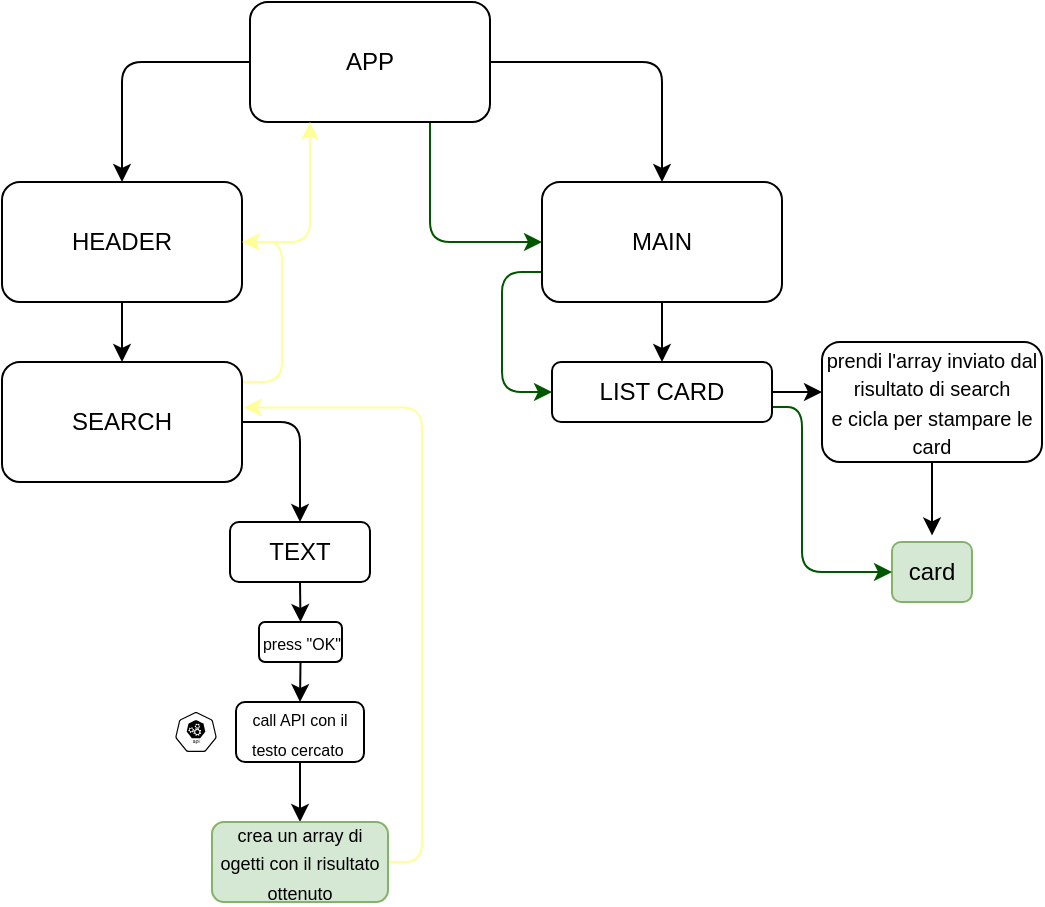 <mxfile>
    <diagram id="ATcD8fEoeCDQF7GTzRI-" name="Page-1">
        <mxGraphModel dx="809" dy="552" grid="1" gridSize="10" guides="1" tooltips="1" connect="1" arrows="1" fold="1" page="1" pageScale="1" pageWidth="827" pageHeight="1169" math="0" shadow="0">
            <root>
                <mxCell id="0"/>
                <mxCell id="1" parent="0"/>
                <mxCell id="6Gnv4JtEsD5WOK-UEyXu-5" style="edgeStyle=orthogonalEdgeStyle;orthogonalLoop=1;jettySize=auto;html=1;entryX=0.5;entryY=0;entryDx=0;entryDy=0;" parent="1" source="6Gnv4JtEsD5WOK-UEyXu-1" target="6Gnv4JtEsD5WOK-UEyXu-2" edge="1">
                    <mxGeometry relative="1" as="geometry">
                        <mxPoint x="290" y="117" as="targetPoint"/>
                    </mxGeometry>
                </mxCell>
                <mxCell id="6Gnv4JtEsD5WOK-UEyXu-6" style="edgeStyle=orthogonalEdgeStyle;orthogonalLoop=1;jettySize=auto;html=1;entryX=0.5;entryY=0;entryDx=0;entryDy=0;" parent="1" source="6Gnv4JtEsD5WOK-UEyXu-1" target="6Gnv4JtEsD5WOK-UEyXu-3" edge="1">
                    <mxGeometry relative="1" as="geometry"/>
                </mxCell>
                <mxCell id="6Gnv4JtEsD5WOK-UEyXu-32" style="edgeStyle=orthogonalEdgeStyle;orthogonalLoop=1;jettySize=auto;html=1;exitX=0.75;exitY=1;exitDx=0;exitDy=0;entryX=0;entryY=0.5;entryDx=0;entryDy=0;fillColor=#008a00;strokeColor=#005700;" parent="1" source="6Gnv4JtEsD5WOK-UEyXu-1" target="6Gnv4JtEsD5WOK-UEyXu-3" edge="1">
                    <mxGeometry relative="1" as="geometry"/>
                </mxCell>
                <mxCell id="6Gnv4JtEsD5WOK-UEyXu-1" value="APP" style="whiteSpace=wrap;html=1;rounded=1;" parent="1" vertex="1">
                    <mxGeometry x="354" y="30" width="120" height="60" as="geometry"/>
                </mxCell>
                <mxCell id="6Gnv4JtEsD5WOK-UEyXu-16" style="edgeStyle=orthogonalEdgeStyle;orthogonalLoop=1;jettySize=auto;html=1;entryX=0.5;entryY=0;entryDx=0;entryDy=0;" parent="1" source="6Gnv4JtEsD5WOK-UEyXu-2" edge="1">
                    <mxGeometry relative="1" as="geometry">
                        <mxPoint x="290" y="210" as="targetPoint"/>
                    </mxGeometry>
                </mxCell>
                <mxCell id="6Gnv4JtEsD5WOK-UEyXu-31" style="edgeStyle=orthogonalEdgeStyle;orthogonalLoop=1;jettySize=auto;html=1;entryX=0.25;entryY=1;entryDx=0;entryDy=0;fillColor=#a20025;strokeColor=#FFFF99;" parent="1" source="6Gnv4JtEsD5WOK-UEyXu-2" target="6Gnv4JtEsD5WOK-UEyXu-1" edge="1">
                    <mxGeometry relative="1" as="geometry"/>
                </mxCell>
                <mxCell id="6Gnv4JtEsD5WOK-UEyXu-2" value="HEADER" style="whiteSpace=wrap;html=1;rounded=1;" parent="1" vertex="1">
                    <mxGeometry x="230" y="120" width="120" height="60" as="geometry"/>
                </mxCell>
                <mxCell id="6Gnv4JtEsD5WOK-UEyXu-42" value="" style="edgeStyle=orthogonalEdgeStyle;orthogonalLoop=1;jettySize=auto;html=1;" parent="1" source="6Gnv4JtEsD5WOK-UEyXu-3" target="6Gnv4JtEsD5WOK-UEyXu-40" edge="1">
                    <mxGeometry relative="1" as="geometry"/>
                </mxCell>
                <mxCell id="6Gnv4JtEsD5WOK-UEyXu-45" style="edgeStyle=orthogonalEdgeStyle;orthogonalLoop=1;jettySize=auto;html=1;exitX=0;exitY=0.75;exitDx=0;exitDy=0;entryX=0;entryY=0.5;entryDx=0;entryDy=0;fillColor=#008a00;strokeColor=#005700;" parent="1" source="6Gnv4JtEsD5WOK-UEyXu-3" target="6Gnv4JtEsD5WOK-UEyXu-40" edge="1">
                    <mxGeometry relative="1" as="geometry"/>
                </mxCell>
                <mxCell id="6Gnv4JtEsD5WOK-UEyXu-3" value="MAIN" style="whiteSpace=wrap;html=1;rounded=1;" parent="1" vertex="1">
                    <mxGeometry x="500" y="120" width="120" height="60" as="geometry"/>
                </mxCell>
                <mxCell id="6Gnv4JtEsD5WOK-UEyXu-13" style="edgeStyle=orthogonalEdgeStyle;orthogonalLoop=1;jettySize=auto;html=1;exitX=1;exitY=0.5;exitDx=0;exitDy=0;entryX=0.5;entryY=0;entryDx=0;entryDy=0;" parent="1" source="6Gnv4JtEsD5WOK-UEyXu-7" target="6Gnv4JtEsD5WOK-UEyXu-11" edge="1">
                    <mxGeometry relative="1" as="geometry"/>
                </mxCell>
                <mxCell id="6Gnv4JtEsD5WOK-UEyXu-30" style="edgeStyle=orthogonalEdgeStyle;orthogonalLoop=1;jettySize=auto;html=1;entryX=1;entryY=0.5;entryDx=0;entryDy=0;fillColor=#a20025;strokeColor=#FFFF99;" parent="1" source="6Gnv4JtEsD5WOK-UEyXu-7" target="6Gnv4JtEsD5WOK-UEyXu-2" edge="1">
                    <mxGeometry relative="1" as="geometry">
                        <Array as="points">
                            <mxPoint x="370" y="220"/>
                            <mxPoint x="370" y="150"/>
                        </Array>
                    </mxGeometry>
                </mxCell>
                <mxCell id="6Gnv4JtEsD5WOK-UEyXu-7" value="SEARCH" style="whiteSpace=wrap;html=1;rounded=1;" parent="1" vertex="1">
                    <mxGeometry x="230" y="210" width="120" height="60" as="geometry"/>
                </mxCell>
                <mxCell id="6Gnv4JtEsD5WOK-UEyXu-25" style="edgeStyle=orthogonalEdgeStyle;orthogonalLoop=1;jettySize=auto;html=1;exitX=0.5;exitY=1;exitDx=0;exitDy=0;entryX=0.5;entryY=0;entryDx=0;entryDy=0;" parent="1" source="6Gnv4JtEsD5WOK-UEyXu-11" target="6Gnv4JtEsD5WOK-UEyXu-17" edge="1">
                    <mxGeometry relative="1" as="geometry"/>
                </mxCell>
                <mxCell id="6Gnv4JtEsD5WOK-UEyXu-11" value="TEXT" style="whiteSpace=wrap;html=1;rounded=1;" parent="1" vertex="1">
                    <mxGeometry x="344" y="290" width="70" height="30" as="geometry"/>
                </mxCell>
                <mxCell id="6Gnv4JtEsD5WOK-UEyXu-26" style="edgeStyle=orthogonalEdgeStyle;orthogonalLoop=1;jettySize=auto;html=1;exitX=0.5;exitY=1;exitDx=0;exitDy=0;entryX=0.5;entryY=0;entryDx=0;entryDy=0;" parent="1" source="6Gnv4JtEsD5WOK-UEyXu-17" target="6Gnv4JtEsD5WOK-UEyXu-22" edge="1">
                    <mxGeometry relative="1" as="geometry"/>
                </mxCell>
                <mxCell id="6Gnv4JtEsD5WOK-UEyXu-17" value="&lt;font style=&quot;font-size: 8px&quot;&gt;press &quot;OK&quot;&lt;/font&gt;" style="whiteSpace=wrap;html=1;rounded=1;" parent="1" vertex="1">
                    <mxGeometry x="358.5" y="340" width="41.5" height="20" as="geometry"/>
                </mxCell>
                <mxCell id="6Gnv4JtEsD5WOK-UEyXu-21" value="" style="html=1;dashed=0;whitespace=wrap;points=[[0.005,0.63,0],[0.1,0.2,0],[0.9,0.2,0],[0.5,0,0],[0.995,0.63,0],[0.72,0.99,0],[0.5,1,0],[0.28,0.99,0]];shape=mxgraph.kubernetes.icon;prIcon=api;rounded=1;" parent="1" vertex="1">
                    <mxGeometry x="310" y="385" width="34" height="20" as="geometry"/>
                </mxCell>
                <mxCell id="6Gnv4JtEsD5WOK-UEyXu-28" value="" style="edgeStyle=orthogonalEdgeStyle;orthogonalLoop=1;jettySize=auto;html=1;" parent="1" source="6Gnv4JtEsD5WOK-UEyXu-22" target="6Gnv4JtEsD5WOK-UEyXu-27" edge="1">
                    <mxGeometry relative="1" as="geometry"/>
                </mxCell>
                <mxCell id="6Gnv4JtEsD5WOK-UEyXu-22" value="&lt;font style=&quot;font-size: 8px&quot;&gt;call API con il testo cercato&amp;nbsp;&lt;/font&gt;" style="whiteSpace=wrap;html=1;rounded=1;" parent="1" vertex="1">
                    <mxGeometry x="347" y="380" width="64" height="30" as="geometry"/>
                </mxCell>
                <mxCell id="6Gnv4JtEsD5WOK-UEyXu-29" style="edgeStyle=orthogonalEdgeStyle;orthogonalLoop=1;jettySize=auto;html=1;entryX=1.008;entryY=0.379;entryDx=0;entryDy=0;entryPerimeter=0;fillColor=#a20025;strokeColor=#FFFF99;" parent="1" source="6Gnv4JtEsD5WOK-UEyXu-27" target="6Gnv4JtEsD5WOK-UEyXu-7" edge="1">
                    <mxGeometry relative="1" as="geometry">
                        <Array as="points">
                            <mxPoint x="440" y="460"/>
                            <mxPoint x="440" y="233"/>
                        </Array>
                    </mxGeometry>
                </mxCell>
                <mxCell id="6Gnv4JtEsD5WOK-UEyXu-27" value="&lt;font style=&quot;font-size: 9px&quot;&gt;crea un array di ogetti con il risultato ottenuto&lt;/font&gt;" style="whiteSpace=wrap;html=1;rounded=1;strokeColor=#82b366;fillColor=#d5e8d4;fontColor=#000000;" parent="1" vertex="1">
                    <mxGeometry x="335" y="440" width="88" height="40" as="geometry"/>
                </mxCell>
                <mxCell id="6Gnv4JtEsD5WOK-UEyXu-33" value="card" style="whiteSpace=wrap;html=1;rounded=1;fillColor=#d5e8d4;strokeColor=#82b366;fontColor=#000000;" parent="1" vertex="1">
                    <mxGeometry x="675" y="300" width="40" height="30" as="geometry"/>
                </mxCell>
                <mxCell id="6Gnv4JtEsD5WOK-UEyXu-44" style="edgeStyle=orthogonalEdgeStyle;orthogonalLoop=1;jettySize=auto;html=1;entryX=0.5;entryY=-0.11;entryDx=0;entryDy=0;entryPerimeter=0;" parent="1" source="6Gnv4JtEsD5WOK-UEyXu-37" target="6Gnv4JtEsD5WOK-UEyXu-33" edge="1">
                    <mxGeometry relative="1" as="geometry"/>
                </mxCell>
                <mxCell id="6Gnv4JtEsD5WOK-UEyXu-37" value="&lt;font size=&quot;1&quot;&gt;prendi l'array inviato dal risultato di search&lt;br&gt;e cicla per stampare le card&lt;br&gt;&lt;/font&gt;" style="whiteSpace=wrap;html=1;rounded=1;" parent="1" vertex="1">
                    <mxGeometry x="640" y="200" width="110" height="60" as="geometry"/>
                </mxCell>
                <mxCell id="6Gnv4JtEsD5WOK-UEyXu-43" style="edgeStyle=orthogonalEdgeStyle;orthogonalLoop=1;jettySize=auto;html=1;exitX=1;exitY=0.5;exitDx=0;exitDy=0;entryX=0;entryY=0.421;entryDx=0;entryDy=0;entryPerimeter=0;" parent="1" source="6Gnv4JtEsD5WOK-UEyXu-40" target="6Gnv4JtEsD5WOK-UEyXu-37" edge="1">
                    <mxGeometry relative="1" as="geometry"/>
                </mxCell>
                <mxCell id="6Gnv4JtEsD5WOK-UEyXu-46" style="edgeStyle=orthogonalEdgeStyle;orthogonalLoop=1;jettySize=auto;html=1;exitX=1;exitY=0.75;exitDx=0;exitDy=0;entryX=0;entryY=0.5;entryDx=0;entryDy=0;fillColor=#008a00;strokeColor=#005700;" parent="1" source="6Gnv4JtEsD5WOK-UEyXu-40" target="6Gnv4JtEsD5WOK-UEyXu-33" edge="1">
                    <mxGeometry relative="1" as="geometry">
                        <Array as="points">
                            <mxPoint x="630" y="232"/>
                            <mxPoint x="630" y="315"/>
                        </Array>
                    </mxGeometry>
                </mxCell>
                <mxCell id="6Gnv4JtEsD5WOK-UEyXu-40" value="LIST CARD" style="whiteSpace=wrap;html=1;rounded=1;" parent="1" vertex="1">
                    <mxGeometry x="505" y="210" width="110" height="30" as="geometry"/>
                </mxCell>
            </root>
        </mxGraphModel>
    </diagram>
</mxfile>